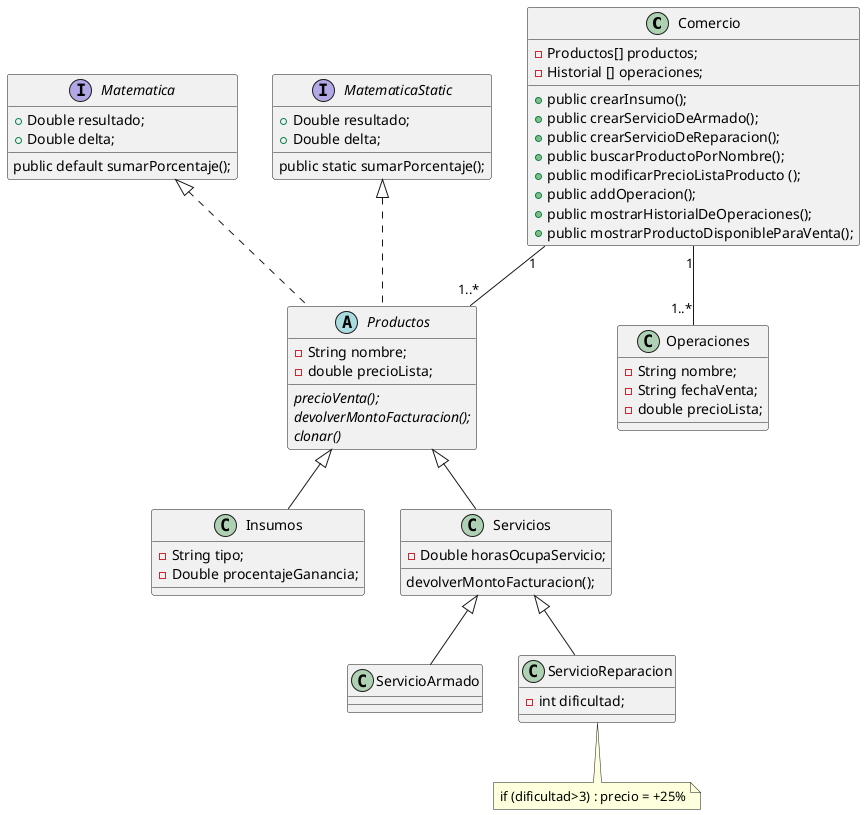 @startuml

class Comercio {
	
	- Productos[] productos;
	- Historial [] operaciones;
	
	+ public crearInsumo();
	+ public crearServicioDeArmado();
	+ public crearServicioDeReparacion();
	+ public buscarProductoPorNombre();
	+ public modificarPrecioListaProducto ();	
	+ public addOperacion();
	+ public mostrarHistorialDeOperaciones();
	+ public mostrarProductoDisponibleParaVenta();
	
 
}


abstract class Productos implements Matematica, MatematicaStatic{

	- String nombre;
	- double precioLista;
	
	{abstract} precioVenta();
	{abstract} devolverMontoFacturacion();
	{abstract} clonar()

}

class Operaciones{
 	
 	- String nombre;
 	- String fechaVenta;
 	- double precioLista;
 	
}


class Insumos{

	- String tipo;
	- Double procentajeGanancia;

}

class Servicios{
	
	- Double horasOcupaServicio;
	
	devolverMontoFacturacion();


}

class ServicioArmado{



}

class ServicioReparacion{
	
	- int dificultad;
	
}

interface Matematica{
	
	+ Double resultado;
	+ Double delta;

	public default sumarPorcentaje();
}

interface MatematicaStatic{
	
	+ Double resultado;
	+ Double delta;

	public static sumarPorcentaje();
}

note "if (dificultad>3) : precio = +25%" as N1

ServicioReparacion ..down N1

Comercio "1" -- "1..*" Operaciones
Comercio "1" -- "1..*" Productos


Productos <|-- Insumos
Productos <|-- Servicios
Servicios <|-- ServicioArmado
Servicios <|-- ServicioReparacion

@enduml
